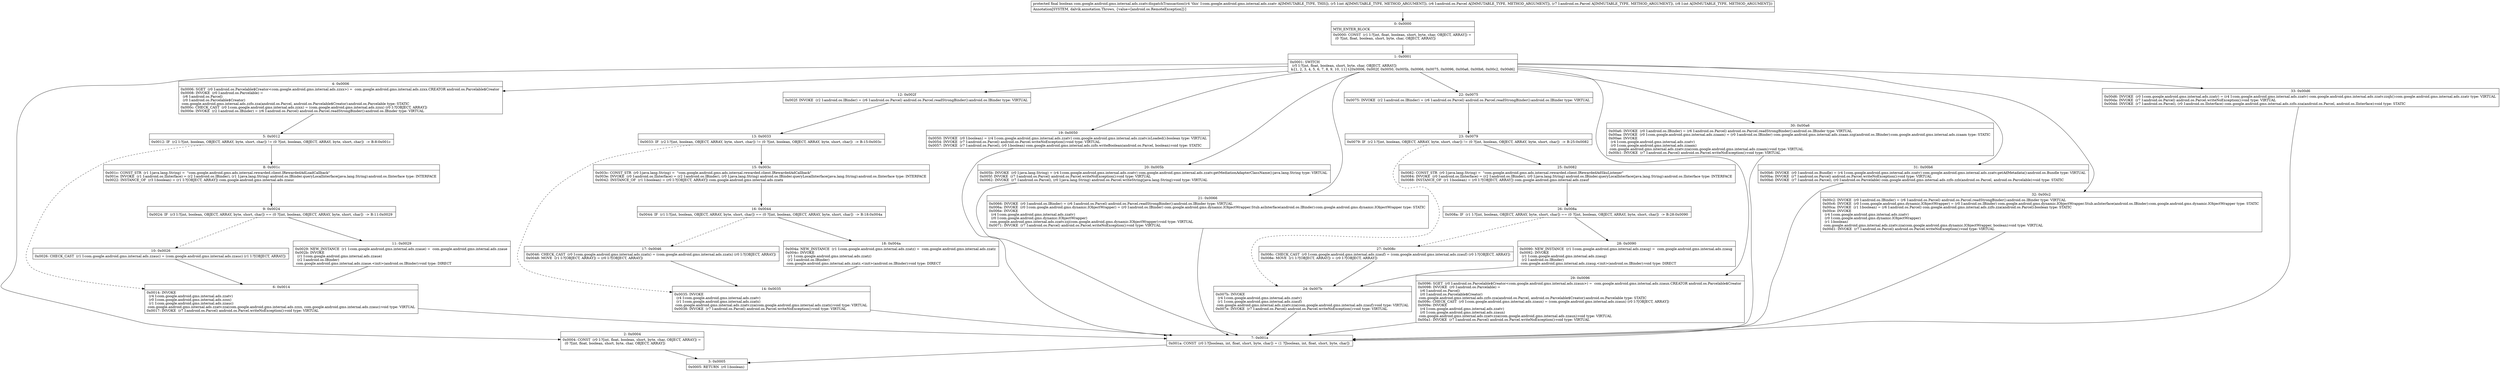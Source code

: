 digraph "CFG forcom.google.android.gms.internal.ads.zzatv.dispatchTransaction(ILandroid\/os\/Parcel;Landroid\/os\/Parcel;I)Z" {
Node_0 [shape=record,label="{0\:\ 0x0000|MTH_ENTER_BLOCK\l|0x0000: CONST  (r1 I:?[int, float, boolean, short, byte, char, OBJECT, ARRAY]) = \l  (0 ?[int, float, boolean, short, byte, char, OBJECT, ARRAY])\l \l}"];
Node_1 [shape=record,label="{1\:\ 0x0001|0x0001: SWITCH  \l  (r5 I:?[int, float, boolean, short, byte, char, OBJECT, ARRAY])\l k:[1, 2, 3, 4, 5, 6, 7, 8, 9, 10, 11] t:[0x0006, 0x002f, 0x0050, 0x005b, 0x0066, 0x0075, 0x0096, 0x00a6, 0x00b6, 0x00c2, 0x00d6] \l}"];
Node_2 [shape=record,label="{2\:\ 0x0004|0x0004: CONST  (r0 I:?[int, float, boolean, short, byte, char, OBJECT, ARRAY]) = \l  (0 ?[int, float, boolean, short, byte, char, OBJECT, ARRAY])\l \l}"];
Node_3 [shape=record,label="{3\:\ 0x0005|0x0005: RETURN  (r0 I:boolean) \l}"];
Node_4 [shape=record,label="{4\:\ 0x0006|0x0006: SGET  (r0 I:android.os.Parcelable$Creator\<com.google.android.gms.internal.ads.zzxx\>) =  com.google.android.gms.internal.ads.zzxx.CREATOR android.os.Parcelable$Creator \l0x0008: INVOKE  (r0 I:android.os.Parcelable) = \l  (r6 I:android.os.Parcel)\l  (r0 I:android.os.Parcelable$Creator)\l com.google.android.gms.internal.ads.zzfo.zza(android.os.Parcel, android.os.Parcelable$Creator):android.os.Parcelable type: STATIC \l0x000c: CHECK_CAST  (r0 I:com.google.android.gms.internal.ads.zzxx) = (com.google.android.gms.internal.ads.zzxx) (r0 I:?[OBJECT, ARRAY]) \l0x000e: INVOKE  (r2 I:android.os.IBinder) = (r6 I:android.os.Parcel) android.os.Parcel.readStrongBinder():android.os.IBinder type: VIRTUAL \l}"];
Node_5 [shape=record,label="{5\:\ 0x0012|0x0012: IF  (r2 I:?[int, boolean, OBJECT, ARRAY, byte, short, char]) != (0 ?[int, boolean, OBJECT, ARRAY, byte, short, char])  \-\> B:8:0x001c \l}"];
Node_6 [shape=record,label="{6\:\ 0x0014|0x0014: INVOKE  \l  (r4 I:com.google.android.gms.internal.ads.zzatv)\l  (r0 I:com.google.android.gms.internal.ads.zzxx)\l  (r1 I:com.google.android.gms.internal.ads.zzauc)\l com.google.android.gms.internal.ads.zzatv.zza(com.google.android.gms.internal.ads.zzxx, com.google.android.gms.internal.ads.zzauc):void type: VIRTUAL \l0x0017: INVOKE  (r7 I:android.os.Parcel) android.os.Parcel.writeNoException():void type: VIRTUAL \l}"];
Node_7 [shape=record,label="{7\:\ 0x001a|0x001a: CONST  (r0 I:?[boolean, int, float, short, byte, char]) = (1 ?[boolean, int, float, short, byte, char]) \l}"];
Node_8 [shape=record,label="{8\:\ 0x001c|0x001c: CONST_STR  (r1 I:java.lang.String) =  \"com.google.android.gms.ads.internal.rewarded.client.IRewardedAdLoadCallback\" \l0x001e: INVOKE  (r1 I:android.os.IInterface) = (r2 I:android.os.IBinder), (r1 I:java.lang.String) android.os.IBinder.queryLocalInterface(java.lang.String):android.os.IInterface type: INTERFACE \l0x0022: INSTANCE_OF  (r3 I:boolean) = (r1 I:?[OBJECT, ARRAY]) com.google.android.gms.internal.ads.zzauc \l}"];
Node_9 [shape=record,label="{9\:\ 0x0024|0x0024: IF  (r3 I:?[int, boolean, OBJECT, ARRAY, byte, short, char]) == (0 ?[int, boolean, OBJECT, ARRAY, byte, short, char])  \-\> B:11:0x0029 \l}"];
Node_10 [shape=record,label="{10\:\ 0x0026|0x0026: CHECK_CAST  (r1 I:com.google.android.gms.internal.ads.zzauc) = (com.google.android.gms.internal.ads.zzauc) (r1 I:?[OBJECT, ARRAY]) \l}"];
Node_11 [shape=record,label="{11\:\ 0x0029|0x0029: NEW_INSTANCE  (r1 I:com.google.android.gms.internal.ads.zzaue) =  com.google.android.gms.internal.ads.zzaue \l0x002b: INVOKE  \l  (r1 I:com.google.android.gms.internal.ads.zzaue)\l  (r2 I:android.os.IBinder)\l com.google.android.gms.internal.ads.zzaue.\<init\>(android.os.IBinder):void type: DIRECT \l}"];
Node_12 [shape=record,label="{12\:\ 0x002f|0x002f: INVOKE  (r2 I:android.os.IBinder) = (r6 I:android.os.Parcel) android.os.Parcel.readStrongBinder():android.os.IBinder type: VIRTUAL \l}"];
Node_13 [shape=record,label="{13\:\ 0x0033|0x0033: IF  (r2 I:?[int, boolean, OBJECT, ARRAY, byte, short, char]) != (0 ?[int, boolean, OBJECT, ARRAY, byte, short, char])  \-\> B:15:0x003c \l}"];
Node_14 [shape=record,label="{14\:\ 0x0035|0x0035: INVOKE  \l  (r4 I:com.google.android.gms.internal.ads.zzatv)\l  (r1 I:com.google.android.gms.internal.ads.zzatx)\l com.google.android.gms.internal.ads.zzatv.zza(com.google.android.gms.internal.ads.zzatx):void type: VIRTUAL \l0x0038: INVOKE  (r7 I:android.os.Parcel) android.os.Parcel.writeNoException():void type: VIRTUAL \l}"];
Node_15 [shape=record,label="{15\:\ 0x003c|0x003c: CONST_STR  (r0 I:java.lang.String) =  \"com.google.android.gms.ads.internal.rewarded.client.IRewardedAdCallback\" \l0x003e: INVOKE  (r0 I:android.os.IInterface) = (r2 I:android.os.IBinder), (r0 I:java.lang.String) android.os.IBinder.queryLocalInterface(java.lang.String):android.os.IInterface type: INTERFACE \l0x0042: INSTANCE_OF  (r1 I:boolean) = (r0 I:?[OBJECT, ARRAY]) com.google.android.gms.internal.ads.zzatx \l}"];
Node_16 [shape=record,label="{16\:\ 0x0044|0x0044: IF  (r1 I:?[int, boolean, OBJECT, ARRAY, byte, short, char]) == (0 ?[int, boolean, OBJECT, ARRAY, byte, short, char])  \-\> B:18:0x004a \l}"];
Node_17 [shape=record,label="{17\:\ 0x0046|0x0046: CHECK_CAST  (r0 I:com.google.android.gms.internal.ads.zzatx) = (com.google.android.gms.internal.ads.zzatx) (r0 I:?[OBJECT, ARRAY]) \l0x0048: MOVE  (r1 I:?[OBJECT, ARRAY]) = (r0 I:?[OBJECT, ARRAY]) \l}"];
Node_18 [shape=record,label="{18\:\ 0x004a|0x004a: NEW_INSTANCE  (r1 I:com.google.android.gms.internal.ads.zzatz) =  com.google.android.gms.internal.ads.zzatz \l0x004c: INVOKE  \l  (r1 I:com.google.android.gms.internal.ads.zzatz)\l  (r2 I:android.os.IBinder)\l com.google.android.gms.internal.ads.zzatz.\<init\>(android.os.IBinder):void type: DIRECT \l}"];
Node_19 [shape=record,label="{19\:\ 0x0050|0x0050: INVOKE  (r0 I:boolean) = (r4 I:com.google.android.gms.internal.ads.zzatv) com.google.android.gms.internal.ads.zzatv.isLoaded():boolean type: VIRTUAL \l0x0054: INVOKE  (r7 I:android.os.Parcel) android.os.Parcel.writeNoException():void type: VIRTUAL \l0x0057: INVOKE  (r7 I:android.os.Parcel), (r0 I:boolean) com.google.android.gms.internal.ads.zzfo.writeBoolean(android.os.Parcel, boolean):void type: STATIC \l}"];
Node_20 [shape=record,label="{20\:\ 0x005b|0x005b: INVOKE  (r0 I:java.lang.String) = (r4 I:com.google.android.gms.internal.ads.zzatv) com.google.android.gms.internal.ads.zzatv.getMediationAdapterClassName():java.lang.String type: VIRTUAL \l0x005f: INVOKE  (r7 I:android.os.Parcel) android.os.Parcel.writeNoException():void type: VIRTUAL \l0x0062: INVOKE  (r7 I:android.os.Parcel), (r0 I:java.lang.String) android.os.Parcel.writeString(java.lang.String):void type: VIRTUAL \l}"];
Node_21 [shape=record,label="{21\:\ 0x0066|0x0066: INVOKE  (r0 I:android.os.IBinder) = (r6 I:android.os.Parcel) android.os.Parcel.readStrongBinder():android.os.IBinder type: VIRTUAL \l0x006a: INVOKE  (r0 I:com.google.android.gms.dynamic.IObjectWrapper) = (r0 I:android.os.IBinder) com.google.android.gms.dynamic.IObjectWrapper.Stub.asInterface(android.os.IBinder):com.google.android.gms.dynamic.IObjectWrapper type: STATIC \l0x006e: INVOKE  \l  (r4 I:com.google.android.gms.internal.ads.zzatv)\l  (r0 I:com.google.android.gms.dynamic.IObjectWrapper)\l com.google.android.gms.internal.ads.zzatv.zzj(com.google.android.gms.dynamic.IObjectWrapper):void type: VIRTUAL \l0x0071: INVOKE  (r7 I:android.os.Parcel) android.os.Parcel.writeNoException():void type: VIRTUAL \l}"];
Node_22 [shape=record,label="{22\:\ 0x0075|0x0075: INVOKE  (r2 I:android.os.IBinder) = (r6 I:android.os.Parcel) android.os.Parcel.readStrongBinder():android.os.IBinder type: VIRTUAL \l}"];
Node_23 [shape=record,label="{23\:\ 0x0079|0x0079: IF  (r2 I:?[int, boolean, OBJECT, ARRAY, byte, short, char]) != (0 ?[int, boolean, OBJECT, ARRAY, byte, short, char])  \-\> B:25:0x0082 \l}"];
Node_24 [shape=record,label="{24\:\ 0x007b|0x007b: INVOKE  \l  (r4 I:com.google.android.gms.internal.ads.zzatv)\l  (r1 I:com.google.android.gms.internal.ads.zzauf)\l com.google.android.gms.internal.ads.zzatv.zza(com.google.android.gms.internal.ads.zzauf):void type: VIRTUAL \l0x007e: INVOKE  (r7 I:android.os.Parcel) android.os.Parcel.writeNoException():void type: VIRTUAL \l}"];
Node_25 [shape=record,label="{25\:\ 0x0082|0x0082: CONST_STR  (r0 I:java.lang.String) =  \"com.google.android.gms.ads.internal.rewarded.client.IRewardedAdSkuListener\" \l0x0084: INVOKE  (r0 I:android.os.IInterface) = (r2 I:android.os.IBinder), (r0 I:java.lang.String) android.os.IBinder.queryLocalInterface(java.lang.String):android.os.IInterface type: INTERFACE \l0x0088: INSTANCE_OF  (r1 I:boolean) = (r0 I:?[OBJECT, ARRAY]) com.google.android.gms.internal.ads.zzauf \l}"];
Node_26 [shape=record,label="{26\:\ 0x008a|0x008a: IF  (r1 I:?[int, boolean, OBJECT, ARRAY, byte, short, char]) == (0 ?[int, boolean, OBJECT, ARRAY, byte, short, char])  \-\> B:28:0x0090 \l}"];
Node_27 [shape=record,label="{27\:\ 0x008c|0x008c: CHECK_CAST  (r0 I:com.google.android.gms.internal.ads.zzauf) = (com.google.android.gms.internal.ads.zzauf) (r0 I:?[OBJECT, ARRAY]) \l0x008e: MOVE  (r1 I:?[OBJECT, ARRAY]) = (r0 I:?[OBJECT, ARRAY]) \l}"];
Node_28 [shape=record,label="{28\:\ 0x0090|0x0090: NEW_INSTANCE  (r1 I:com.google.android.gms.internal.ads.zzaug) =  com.google.android.gms.internal.ads.zzaug \l0x0092: INVOKE  \l  (r1 I:com.google.android.gms.internal.ads.zzaug)\l  (r2 I:android.os.IBinder)\l com.google.android.gms.internal.ads.zzaug.\<init\>(android.os.IBinder):void type: DIRECT \l}"];
Node_29 [shape=record,label="{29\:\ 0x0096|0x0096: SGET  (r0 I:android.os.Parcelable$Creator\<com.google.android.gms.internal.ads.zzaun\>) =  com.google.android.gms.internal.ads.zzaun.CREATOR android.os.Parcelable$Creator \l0x0098: INVOKE  (r0 I:android.os.Parcelable) = \l  (r6 I:android.os.Parcel)\l  (r0 I:android.os.Parcelable$Creator)\l com.google.android.gms.internal.ads.zzfo.zza(android.os.Parcel, android.os.Parcelable$Creator):android.os.Parcelable type: STATIC \l0x009c: CHECK_CAST  (r0 I:com.google.android.gms.internal.ads.zzaun) = (com.google.android.gms.internal.ads.zzaun) (r0 I:?[OBJECT, ARRAY]) \l0x009e: INVOKE  \l  (r4 I:com.google.android.gms.internal.ads.zzatv)\l  (r0 I:com.google.android.gms.internal.ads.zzaun)\l com.google.android.gms.internal.ads.zzatv.zza(com.google.android.gms.internal.ads.zzaun):void type: VIRTUAL \l0x00a1: INVOKE  (r7 I:android.os.Parcel) android.os.Parcel.writeNoException():void type: VIRTUAL \l}"];
Node_30 [shape=record,label="{30\:\ 0x00a6|0x00a6: INVOKE  (r0 I:android.os.IBinder) = (r6 I:android.os.Parcel) android.os.Parcel.readStrongBinder():android.os.IBinder type: VIRTUAL \l0x00aa: INVOKE  (r0 I:com.google.android.gms.internal.ads.zzaam) = (r0 I:android.os.IBinder) com.google.android.gms.internal.ads.zzaan.zzg(android.os.IBinder):com.google.android.gms.internal.ads.zzaam type: STATIC \l0x00ae: INVOKE  \l  (r4 I:com.google.android.gms.internal.ads.zzatv)\l  (r0 I:com.google.android.gms.internal.ads.zzaam)\l com.google.android.gms.internal.ads.zzatv.zza(com.google.android.gms.internal.ads.zzaam):void type: VIRTUAL \l0x00b1: INVOKE  (r7 I:android.os.Parcel) android.os.Parcel.writeNoException():void type: VIRTUAL \l}"];
Node_31 [shape=record,label="{31\:\ 0x00b6|0x00b6: INVOKE  (r0 I:android.os.Bundle) = (r4 I:com.google.android.gms.internal.ads.zzatv) com.google.android.gms.internal.ads.zzatv.getAdMetadata():android.os.Bundle type: VIRTUAL \l0x00ba: INVOKE  (r7 I:android.os.Parcel) android.os.Parcel.writeNoException():void type: VIRTUAL \l0x00bd: INVOKE  (r7 I:android.os.Parcel), (r0 I:android.os.Parcelable) com.google.android.gms.internal.ads.zzfo.zzb(android.os.Parcel, android.os.Parcelable):void type: STATIC \l}"];
Node_32 [shape=record,label="{32\:\ 0x00c2|0x00c2: INVOKE  (r0 I:android.os.IBinder) = (r6 I:android.os.Parcel) android.os.Parcel.readStrongBinder():android.os.IBinder type: VIRTUAL \l0x00c6: INVOKE  (r0 I:com.google.android.gms.dynamic.IObjectWrapper) = (r0 I:android.os.IBinder) com.google.android.gms.dynamic.IObjectWrapper.Stub.asInterface(android.os.IBinder):com.google.android.gms.dynamic.IObjectWrapper type: STATIC \l0x00ca: INVOKE  (r1 I:boolean) = (r6 I:android.os.Parcel) com.google.android.gms.internal.ads.zzfo.zza(android.os.Parcel):boolean type: STATIC \l0x00ce: INVOKE  \l  (r4 I:com.google.android.gms.internal.ads.zzatv)\l  (r0 I:com.google.android.gms.dynamic.IObjectWrapper)\l  (r1 I:boolean)\l com.google.android.gms.internal.ads.zzatv.zza(com.google.android.gms.dynamic.IObjectWrapper, boolean):void type: VIRTUAL \l0x00d1: INVOKE  (r7 I:android.os.Parcel) android.os.Parcel.writeNoException():void type: VIRTUAL \l}"];
Node_33 [shape=record,label="{33\:\ 0x00d6|0x00d6: INVOKE  (r0 I:com.google.android.gms.internal.ads.zzatr) = (r4 I:com.google.android.gms.internal.ads.zzatv) com.google.android.gms.internal.ads.zzatv.zzqh():com.google.android.gms.internal.ads.zzatr type: VIRTUAL \l0x00da: INVOKE  (r7 I:android.os.Parcel) android.os.Parcel.writeNoException():void type: VIRTUAL \l0x00dd: INVOKE  (r7 I:android.os.Parcel), (r0 I:android.os.IInterface) com.google.android.gms.internal.ads.zzfo.zza(android.os.Parcel, android.os.IInterface):void type: STATIC \l}"];
MethodNode[shape=record,label="{protected final boolean com.google.android.gms.internal.ads.zzatv.dispatchTransaction((r4 'this' I:com.google.android.gms.internal.ads.zzatv A[IMMUTABLE_TYPE, THIS]), (r5 I:int A[IMMUTABLE_TYPE, METHOD_ARGUMENT]), (r6 I:android.os.Parcel A[IMMUTABLE_TYPE, METHOD_ARGUMENT]), (r7 I:android.os.Parcel A[IMMUTABLE_TYPE, METHOD_ARGUMENT]), (r8 I:int A[IMMUTABLE_TYPE, METHOD_ARGUMENT]))  | Annotation[SYSTEM, dalvik.annotation.Throws, \{value=[android.os.RemoteException]\}]\l}"];
MethodNode -> Node_0;
Node_0 -> Node_1;
Node_1 -> Node_2;
Node_1 -> Node_4;
Node_1 -> Node_12;
Node_1 -> Node_19;
Node_1 -> Node_20;
Node_1 -> Node_21;
Node_1 -> Node_22;
Node_1 -> Node_29;
Node_1 -> Node_30;
Node_1 -> Node_31;
Node_1 -> Node_32;
Node_1 -> Node_33;
Node_2 -> Node_3;
Node_4 -> Node_5;
Node_5 -> Node_6[style=dashed];
Node_5 -> Node_8;
Node_6 -> Node_7;
Node_7 -> Node_3;
Node_8 -> Node_9;
Node_9 -> Node_10[style=dashed];
Node_9 -> Node_11;
Node_10 -> Node_6;
Node_11 -> Node_6;
Node_12 -> Node_13;
Node_13 -> Node_14[style=dashed];
Node_13 -> Node_15;
Node_14 -> Node_7;
Node_15 -> Node_16;
Node_16 -> Node_17[style=dashed];
Node_16 -> Node_18;
Node_17 -> Node_14;
Node_18 -> Node_14;
Node_19 -> Node_7;
Node_20 -> Node_7;
Node_21 -> Node_7;
Node_22 -> Node_23;
Node_23 -> Node_24[style=dashed];
Node_23 -> Node_25;
Node_24 -> Node_7;
Node_25 -> Node_26;
Node_26 -> Node_27[style=dashed];
Node_26 -> Node_28;
Node_27 -> Node_24;
Node_28 -> Node_24;
Node_29 -> Node_7;
Node_30 -> Node_7;
Node_31 -> Node_7;
Node_32 -> Node_7;
Node_33 -> Node_7;
}

